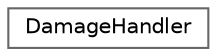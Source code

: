 digraph "Graphical Class Hierarchy"
{
 // LATEX_PDF_SIZE
  bgcolor="transparent";
  edge [fontname=Helvetica,fontsize=10,labelfontname=Helvetica,labelfontsize=10];
  node [fontname=Helvetica,fontsize=10,shape=box,height=0.2,width=0.4];
  rankdir="LR";
  Node0 [label="DamageHandler",height=0.2,width=0.4,color="grey40", fillcolor="white", style="filled",URL="$class_damage_handler.html",tooltip=" "];
}
